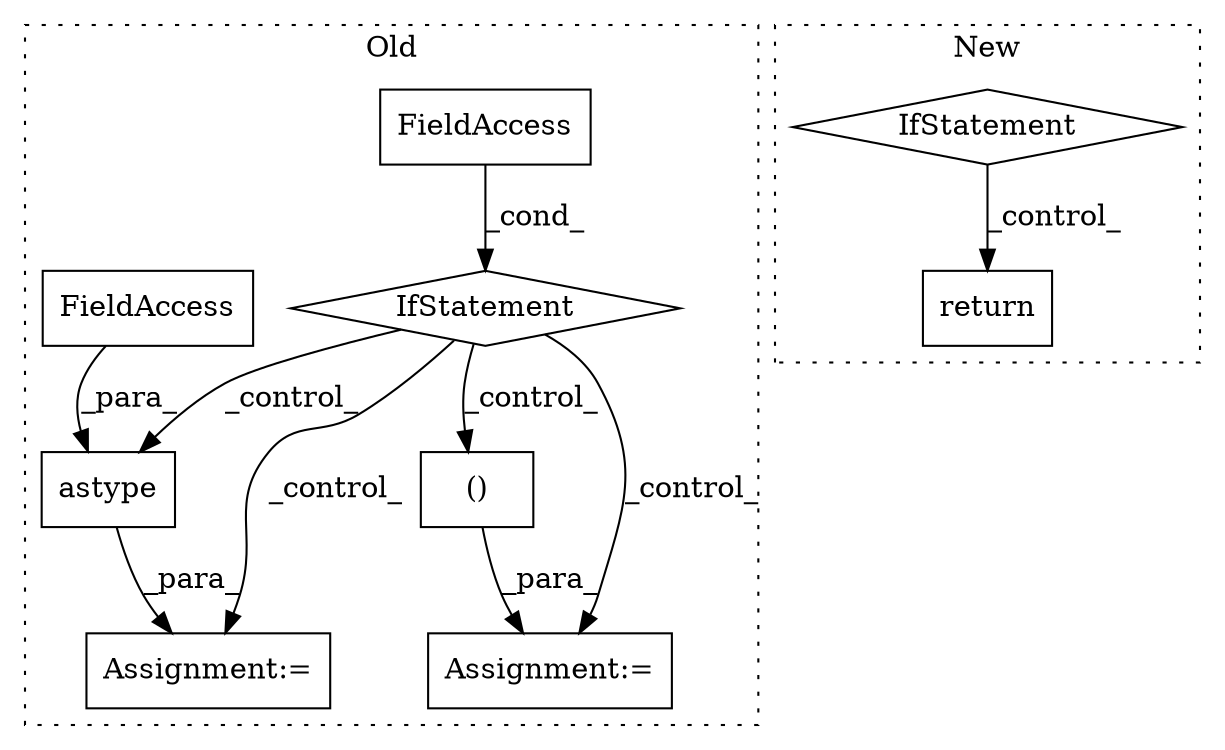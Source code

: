 digraph G {
subgraph cluster0 {
1 [label="astype" a="32" s="1792,1810" l="7,1" shape="box"];
3 [label="Assignment:=" a="7" s="1776" l="1" shape="box"];
4 [label="IfStatement" a="25" s="1744,1762" l="4,2" shape="diamond"];
5 [label="FieldAccess" a="22" s="1748" l="14" shape="box"];
6 [label="FieldAccess" a="22" s="1799" l="11" shape="box"];
7 [label="()" a="106" s="1834" l="102" shape="box"];
9 [label="Assignment:=" a="7" s="1822" l="1" shape="box"];
label = "Old";
style="dotted";
}
subgraph cluster1 {
2 [label="return" a="41" s="2177" l="14" shape="box"];
8 [label="IfStatement" a="25" s="2149,2167" l="4,2" shape="diamond"];
label = "New";
style="dotted";
}
1 -> 3 [label="_para_"];
4 -> 1 [label="_control_"];
4 -> 9 [label="_control_"];
4 -> 3 [label="_control_"];
4 -> 7 [label="_control_"];
5 -> 4 [label="_cond_"];
6 -> 1 [label="_para_"];
7 -> 9 [label="_para_"];
8 -> 2 [label="_control_"];
}
